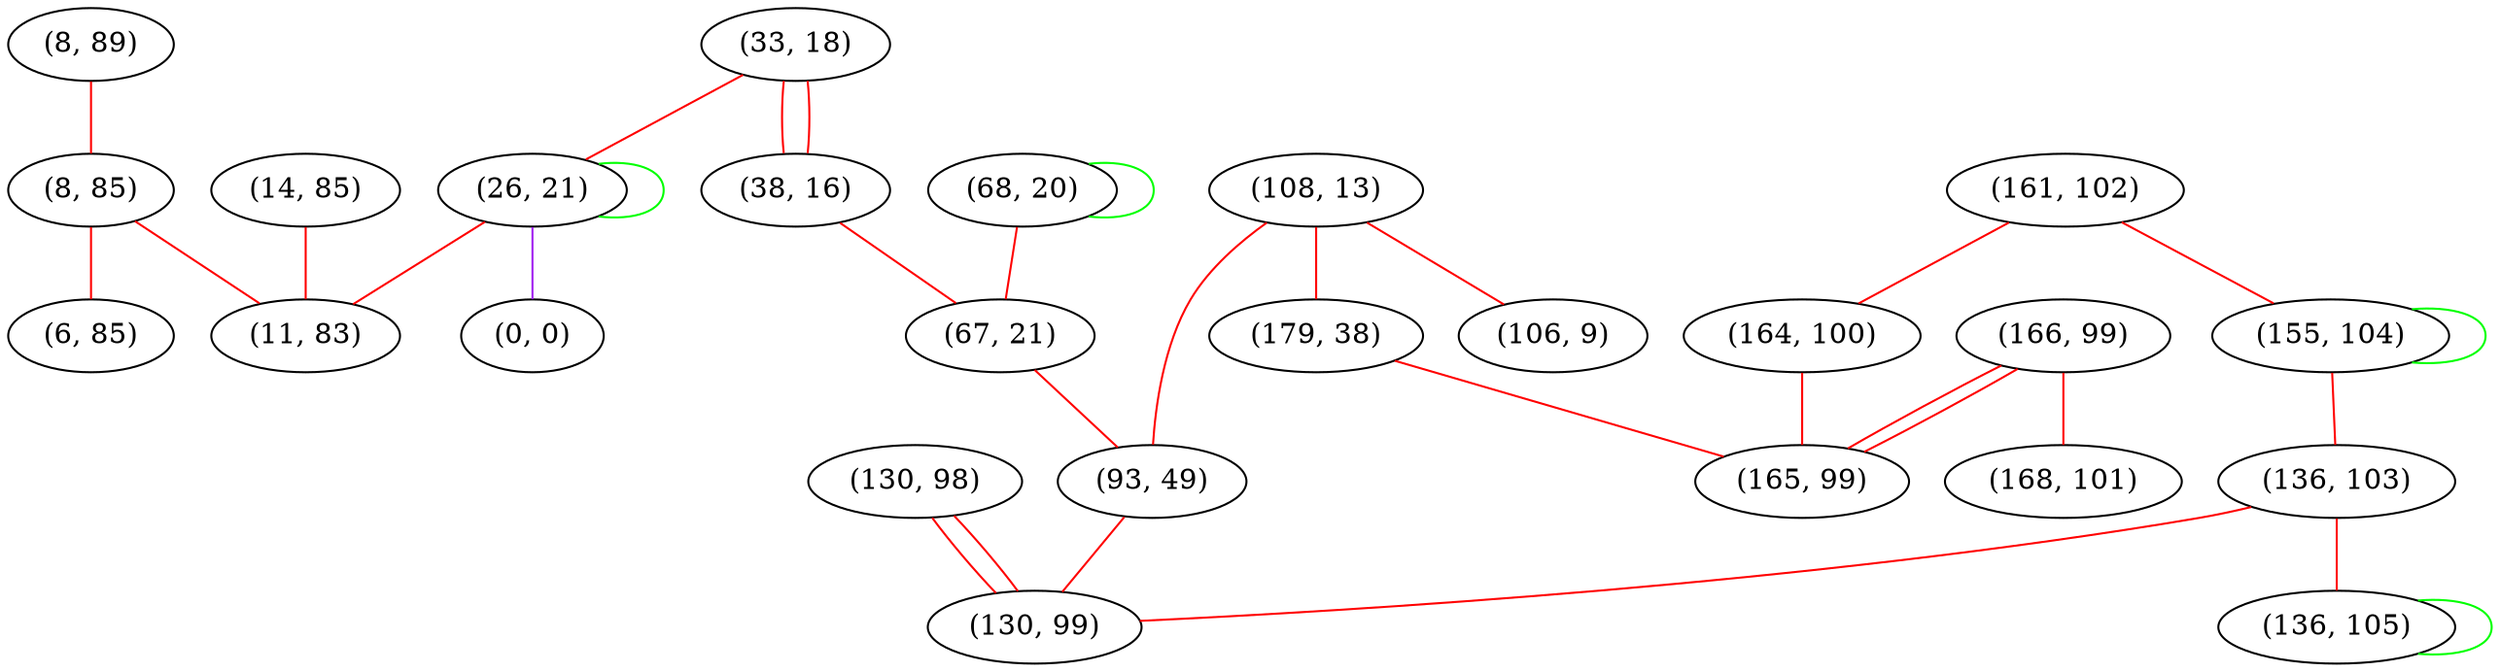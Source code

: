 graph "" {
"(8, 89)";
"(108, 13)";
"(8, 85)";
"(33, 18)";
"(161, 102)";
"(155, 104)";
"(68, 20)";
"(38, 16)";
"(106, 9)";
"(164, 100)";
"(166, 99)";
"(136, 103)";
"(26, 21)";
"(0, 0)";
"(14, 85)";
"(179, 38)";
"(6, 85)";
"(67, 21)";
"(130, 98)";
"(168, 101)";
"(11, 83)";
"(165, 99)";
"(93, 49)";
"(136, 105)";
"(130, 99)";
"(8, 89)" -- "(8, 85)"  [color=red, key=0, weight=1];
"(108, 13)" -- "(93, 49)"  [color=red, key=0, weight=1];
"(108, 13)" -- "(106, 9)"  [color=red, key=0, weight=1];
"(108, 13)" -- "(179, 38)"  [color=red, key=0, weight=1];
"(8, 85)" -- "(11, 83)"  [color=red, key=0, weight=1];
"(8, 85)" -- "(6, 85)"  [color=red, key=0, weight=1];
"(33, 18)" -- "(26, 21)"  [color=red, key=0, weight=1];
"(33, 18)" -- "(38, 16)"  [color=red, key=0, weight=1];
"(33, 18)" -- "(38, 16)"  [color=red, key=1, weight=1];
"(161, 102)" -- "(155, 104)"  [color=red, key=0, weight=1];
"(161, 102)" -- "(164, 100)"  [color=red, key=0, weight=1];
"(155, 104)" -- "(155, 104)"  [color=green, key=0, weight=2];
"(155, 104)" -- "(136, 103)"  [color=red, key=0, weight=1];
"(68, 20)" -- "(68, 20)"  [color=green, key=0, weight=2];
"(68, 20)" -- "(67, 21)"  [color=red, key=0, weight=1];
"(38, 16)" -- "(67, 21)"  [color=red, key=0, weight=1];
"(164, 100)" -- "(165, 99)"  [color=red, key=0, weight=1];
"(166, 99)" -- "(168, 101)"  [color=red, key=0, weight=1];
"(166, 99)" -- "(165, 99)"  [color=red, key=0, weight=1];
"(166, 99)" -- "(165, 99)"  [color=red, key=1, weight=1];
"(136, 103)" -- "(136, 105)"  [color=red, key=0, weight=1];
"(136, 103)" -- "(130, 99)"  [color=red, key=0, weight=1];
"(26, 21)" -- "(26, 21)"  [color=green, key=0, weight=2];
"(26, 21)" -- "(0, 0)"  [color=purple, key=0, weight=4];
"(26, 21)" -- "(11, 83)"  [color=red, key=0, weight=1];
"(14, 85)" -- "(11, 83)"  [color=red, key=0, weight=1];
"(179, 38)" -- "(165, 99)"  [color=red, key=0, weight=1];
"(67, 21)" -- "(93, 49)"  [color=red, key=0, weight=1];
"(130, 98)" -- "(130, 99)"  [color=red, key=0, weight=1];
"(130, 98)" -- "(130, 99)"  [color=red, key=1, weight=1];
"(93, 49)" -- "(130, 99)"  [color=red, key=0, weight=1];
"(136, 105)" -- "(136, 105)"  [color=green, key=0, weight=2];
}
